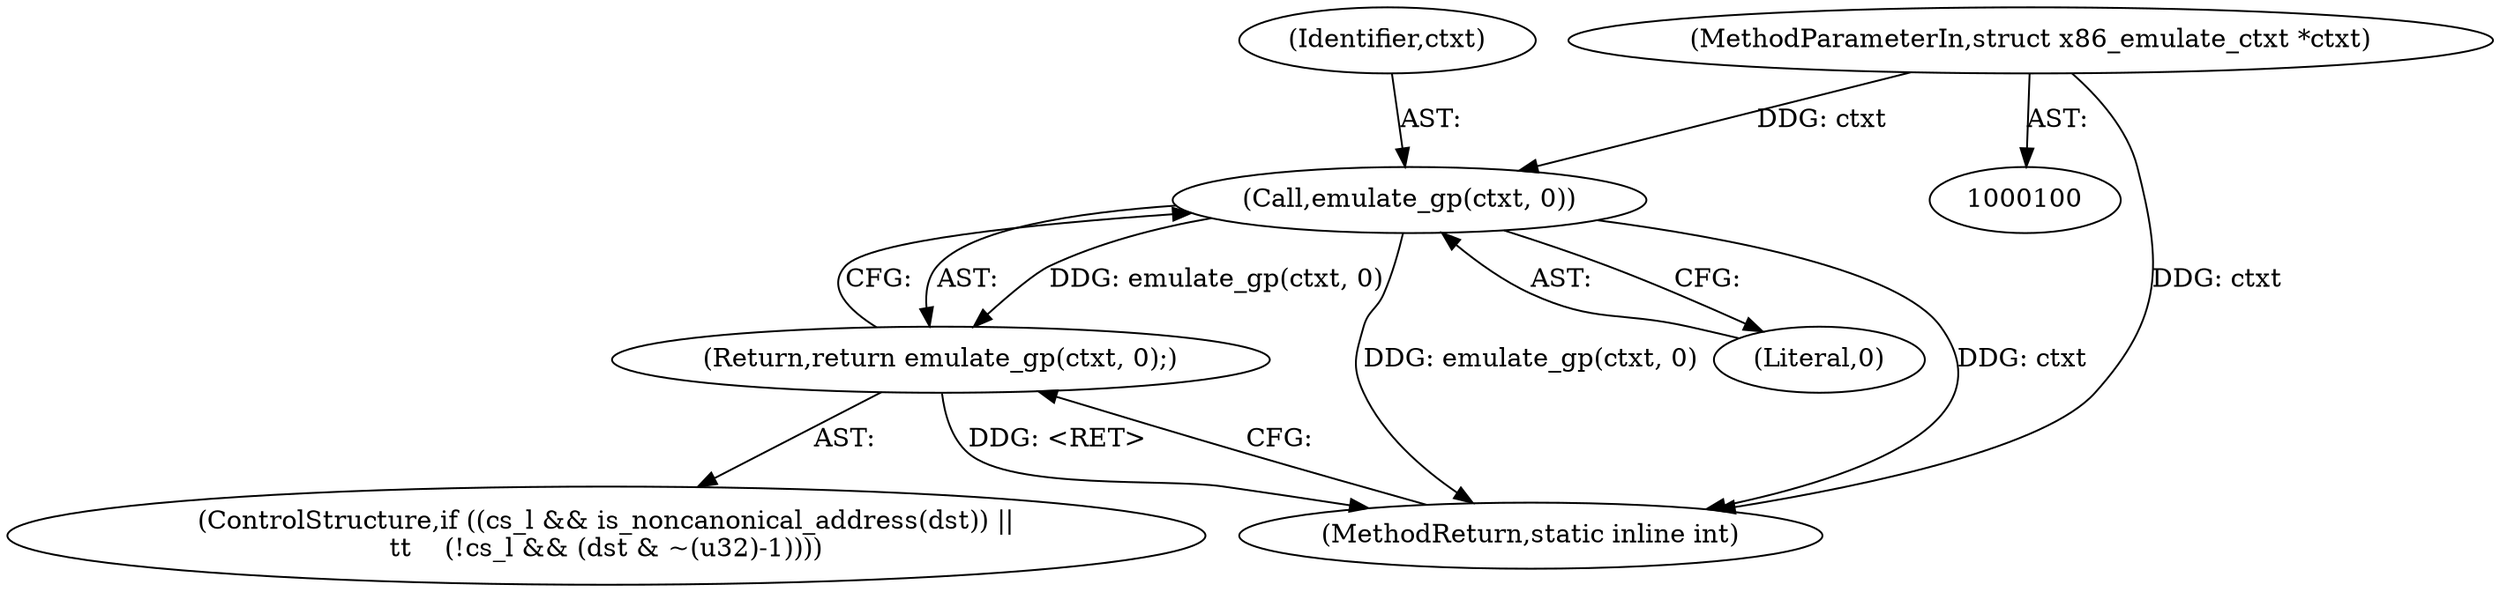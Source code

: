 digraph "0_linux_234f3ce485d54017f15cf5e0699cff4100121601@pointer" {
"1000101" [label="(MethodParameterIn,struct x86_emulate_ctxt *ctxt)"];
"1000146" [label="(Call,emulate_gp(ctxt, 0))"];
"1000145" [label="(Return,return emulate_gp(ctxt, 0);)"];
"1000101" [label="(MethodParameterIn,struct x86_emulate_ctxt *ctxt)"];
"1000145" [label="(Return,return emulate_gp(ctxt, 0);)"];
"1000146" [label="(Call,emulate_gp(ctxt, 0))"];
"1000148" [label="(Literal,0)"];
"1000147" [label="(Identifier,ctxt)"];
"1000129" [label="(ControlStructure,if ((cs_l && is_noncanonical_address(dst)) ||\n\t\t    (!cs_l && (dst & ~(u32)-1))))"];
"1000161" [label="(MethodReturn,static inline int)"];
"1000101" -> "1000100"  [label="AST: "];
"1000101" -> "1000161"  [label="DDG: ctxt"];
"1000101" -> "1000146"  [label="DDG: ctxt"];
"1000146" -> "1000145"  [label="AST: "];
"1000146" -> "1000148"  [label="CFG: "];
"1000147" -> "1000146"  [label="AST: "];
"1000148" -> "1000146"  [label="AST: "];
"1000145" -> "1000146"  [label="CFG: "];
"1000146" -> "1000161"  [label="DDG: emulate_gp(ctxt, 0)"];
"1000146" -> "1000161"  [label="DDG: ctxt"];
"1000146" -> "1000145"  [label="DDG: emulate_gp(ctxt, 0)"];
"1000145" -> "1000129"  [label="AST: "];
"1000161" -> "1000145"  [label="CFG: "];
"1000145" -> "1000161"  [label="DDG: <RET>"];
}
